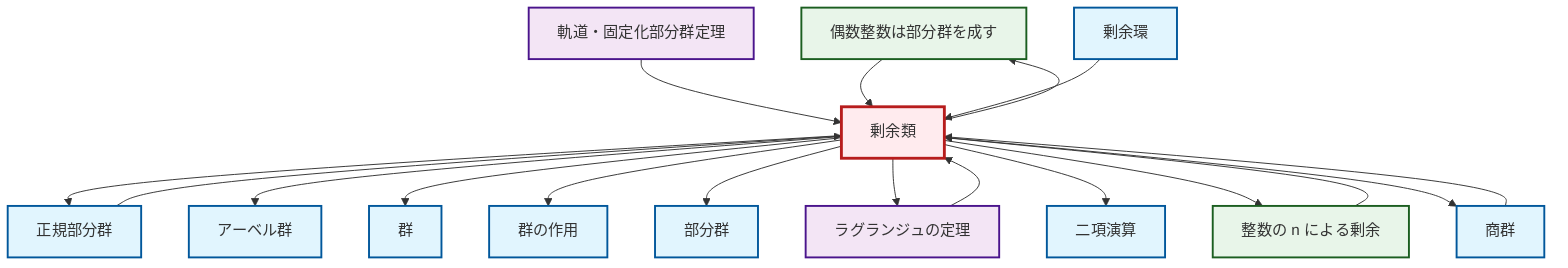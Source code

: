 graph TD
    classDef definition fill:#e1f5fe,stroke:#01579b,stroke-width:2px
    classDef theorem fill:#f3e5f5,stroke:#4a148c,stroke-width:2px
    classDef axiom fill:#fff3e0,stroke:#e65100,stroke-width:2px
    classDef example fill:#e8f5e9,stroke:#1b5e20,stroke-width:2px
    classDef current fill:#ffebee,stroke:#b71c1c,stroke-width:3px
    def-abelian-group["アーベル群"]:::definition
    def-subgroup["部分群"]:::definition
    ex-even-integers-subgroup["偶数整数は部分群を成す"]:::example
    def-normal-subgroup["正規部分群"]:::definition
    def-quotient-ring["剰余環"]:::definition
    def-coset["剰余類"]:::definition
    thm-lagrange["ラグランジュの定理"]:::theorem
    def-binary-operation["二項演算"]:::definition
    thm-orbit-stabilizer["軌道・固定化部分群定理"]:::theorem
    ex-quotient-integers-mod-n["整数の n による剰余"]:::example
    def-group["群"]:::definition
    def-quotient-group["商群"]:::definition
    def-group-action["群の作用"]:::definition
    thm-lagrange --> def-coset
    def-coset --> def-normal-subgroup
    def-coset --> def-abelian-group
    def-coset --> def-group
    def-coset --> def-group-action
    def-coset --> def-subgroup
    def-coset --> ex-even-integers-subgroup
    def-coset --> thm-lagrange
    thm-orbit-stabilizer --> def-coset
    def-coset --> def-binary-operation
    ex-even-integers-subgroup --> def-coset
    ex-quotient-integers-mod-n --> def-coset
    def-quotient-ring --> def-coset
    def-quotient-group --> def-coset
    def-coset --> ex-quotient-integers-mod-n
    def-coset --> def-quotient-group
    def-normal-subgroup --> def-coset
    class def-coset current